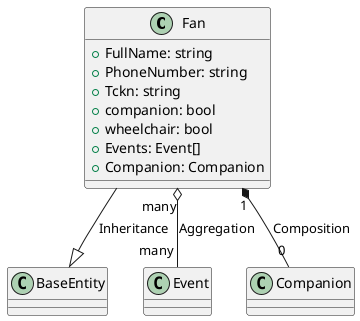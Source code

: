 @startuml Fan Class Diagram

class Fan {
    + FullName: string
    + PhoneNumber: string
    + Tckn: string
    + companion: bool
    + wheelchair: bool
    + Events: Event[]
    + Companion: Companion
}

Fan --|> BaseEntity: Inheritance
Fan "many" o-- "many" Event: Aggregation
Fan "1" *-- "0" Companion: Composition

@enduml
